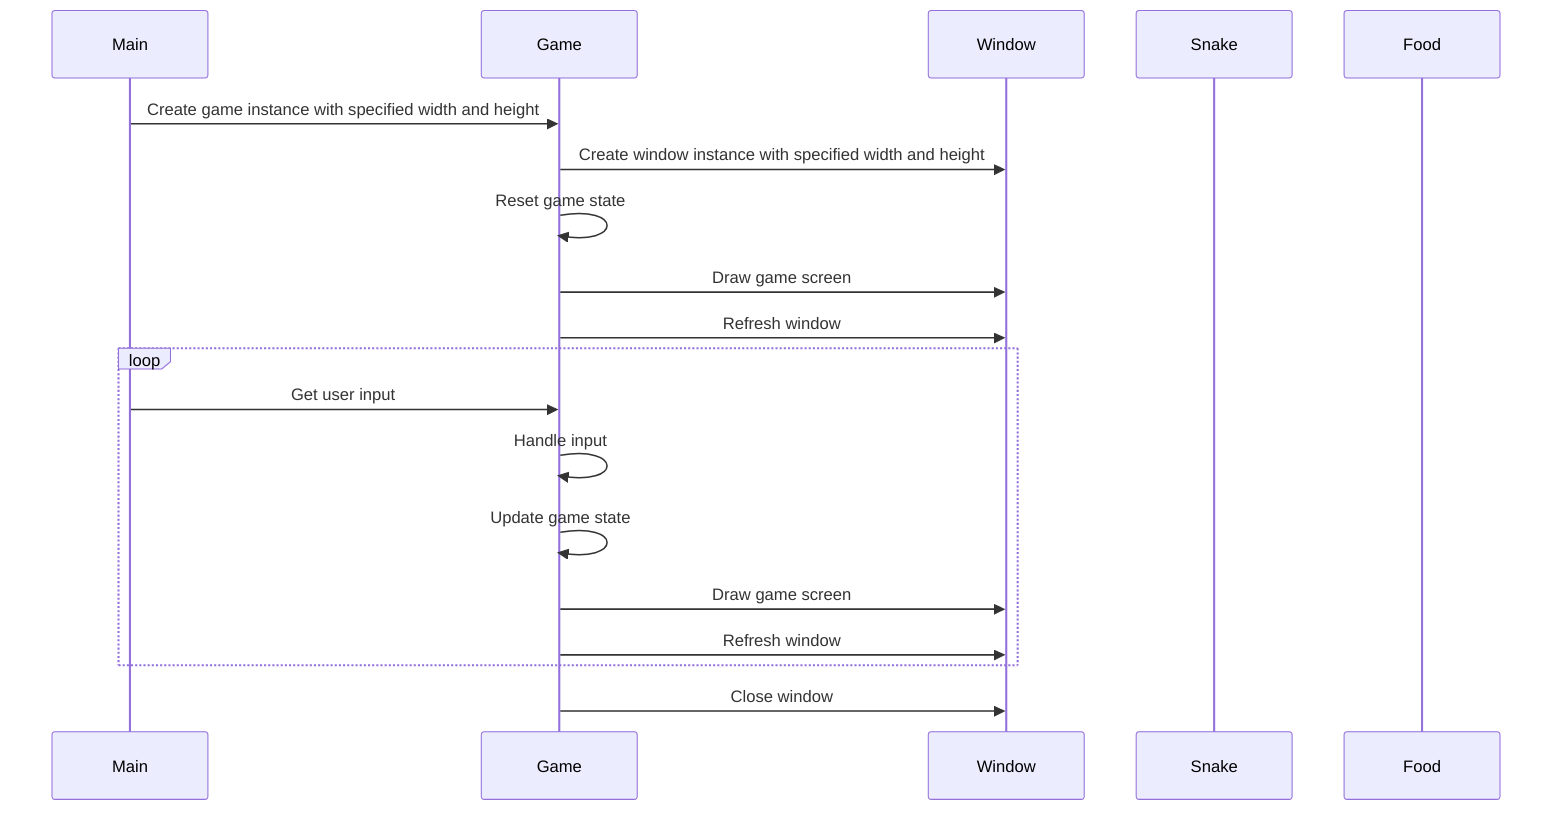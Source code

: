 sequenceDiagram
    participant M as Main
    participant G as Game
    participant W as Window
    participant S as Snake
    participant F as Food

    M->>G: Create game instance with specified width and height
    G->>W: Create window instance with specified width and height
    G->>G: Reset game state
    G->>W: Draw game screen
    G->>W: Refresh window
    loop
        M->>G: Get user input
        G->>G: Handle input
        G->>G: Update game state
        G->>W: Draw game screen
        G->>W: Refresh window
    end
    G->>W: Close window